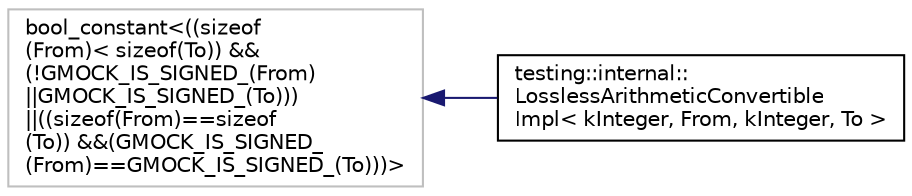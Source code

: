 digraph "类继承关系图"
{
 // LATEX_PDF_SIZE
  edge [fontname="Helvetica",fontsize="10",labelfontname="Helvetica",labelfontsize="10"];
  node [fontname="Helvetica",fontsize="10",shape=record];
  rankdir="LR";
  Node147 [label="bool_constant\<((sizeof\l(From)\< sizeof(To)) &&\l(!GMOCK_IS_SIGNED_(From)\l\|\|GMOCK_IS_SIGNED_(To)))\l\|\|((sizeof(From)==sizeof\l(To)) &&(GMOCK_IS_SIGNED_\l(From)==GMOCK_IS_SIGNED_(To)))\>",height=0.2,width=0.4,color="grey75", fillcolor="white", style="filled",tooltip=" "];
  Node147 -> Node0 [dir="back",color="midnightblue",fontsize="10",style="solid",fontname="Helvetica"];
  Node0 [label="testing::internal::\lLosslessArithmeticConvertible\lImpl\< kInteger, From, kInteger, To \>",height=0.2,width=0.4,color="black", fillcolor="white", style="filled",URL="$structtesting_1_1internal_1_1LosslessArithmeticConvertibleImpl_3_01kInteger_00_01From_00_01kInteger_00_01To_01_4.html",tooltip=" "];
}
